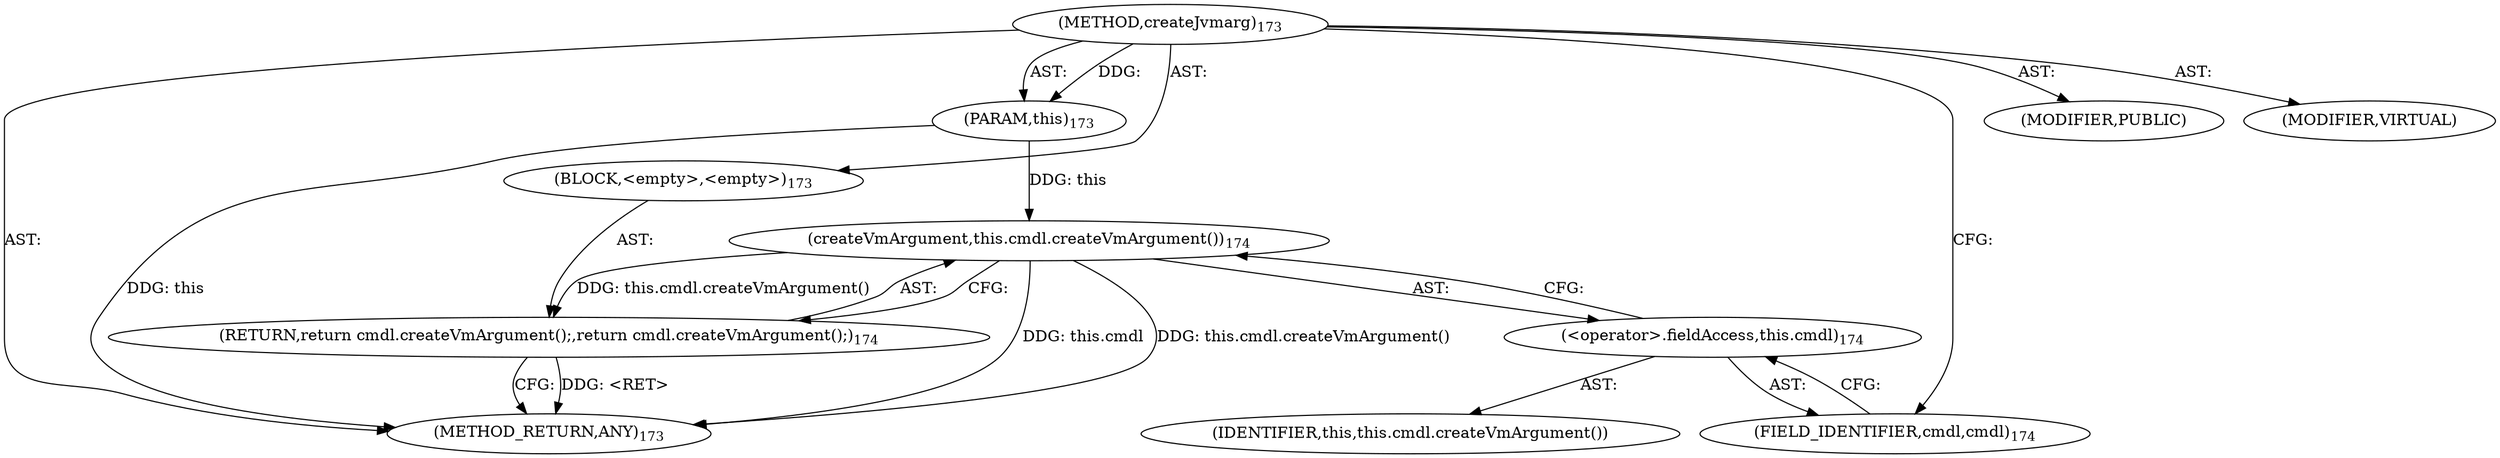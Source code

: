 digraph "createJvmarg" {  
"111669149702" [label = <(METHOD,createJvmarg)<SUB>173</SUB>> ]
"115964117007" [label = <(PARAM,this)<SUB>173</SUB>> ]
"25769803784" [label = <(BLOCK,&lt;empty&gt;,&lt;empty&gt;)<SUB>173</SUB>> ]
"146028888066" [label = <(RETURN,return cmdl.createVmArgument();,return cmdl.createVmArgument();)<SUB>174</SUB>> ]
"30064771138" [label = <(createVmArgument,this.cmdl.createVmArgument())<SUB>174</SUB>> ]
"30064771139" [label = <(&lt;operator&gt;.fieldAccess,this.cmdl)<SUB>174</SUB>> ]
"68719476789" [label = <(IDENTIFIER,this,this.cmdl.createVmArgument())> ]
"55834574877" [label = <(FIELD_IDENTIFIER,cmdl,cmdl)<SUB>174</SUB>> ]
"133143986195" [label = <(MODIFIER,PUBLIC)> ]
"133143986196" [label = <(MODIFIER,VIRTUAL)> ]
"128849018886" [label = <(METHOD_RETURN,ANY)<SUB>173</SUB>> ]
  "111669149702" -> "115964117007"  [ label = "AST: "] 
  "111669149702" -> "25769803784"  [ label = "AST: "] 
  "111669149702" -> "133143986195"  [ label = "AST: "] 
  "111669149702" -> "133143986196"  [ label = "AST: "] 
  "111669149702" -> "128849018886"  [ label = "AST: "] 
  "25769803784" -> "146028888066"  [ label = "AST: "] 
  "146028888066" -> "30064771138"  [ label = "AST: "] 
  "30064771138" -> "30064771139"  [ label = "AST: "] 
  "30064771139" -> "68719476789"  [ label = "AST: "] 
  "30064771139" -> "55834574877"  [ label = "AST: "] 
  "146028888066" -> "128849018886"  [ label = "CFG: "] 
  "30064771138" -> "146028888066"  [ label = "CFG: "] 
  "30064771139" -> "30064771138"  [ label = "CFG: "] 
  "55834574877" -> "30064771139"  [ label = "CFG: "] 
  "111669149702" -> "55834574877"  [ label = "CFG: "] 
  "146028888066" -> "128849018886"  [ label = "DDG: &lt;RET&gt;"] 
  "115964117007" -> "128849018886"  [ label = "DDG: this"] 
  "30064771138" -> "128849018886"  [ label = "DDG: this.cmdl"] 
  "30064771138" -> "128849018886"  [ label = "DDG: this.cmdl.createVmArgument()"] 
  "111669149702" -> "115964117007"  [ label = "DDG: "] 
  "30064771138" -> "146028888066"  [ label = "DDG: this.cmdl.createVmArgument()"] 
  "115964117007" -> "30064771138"  [ label = "DDG: this"] 
}
